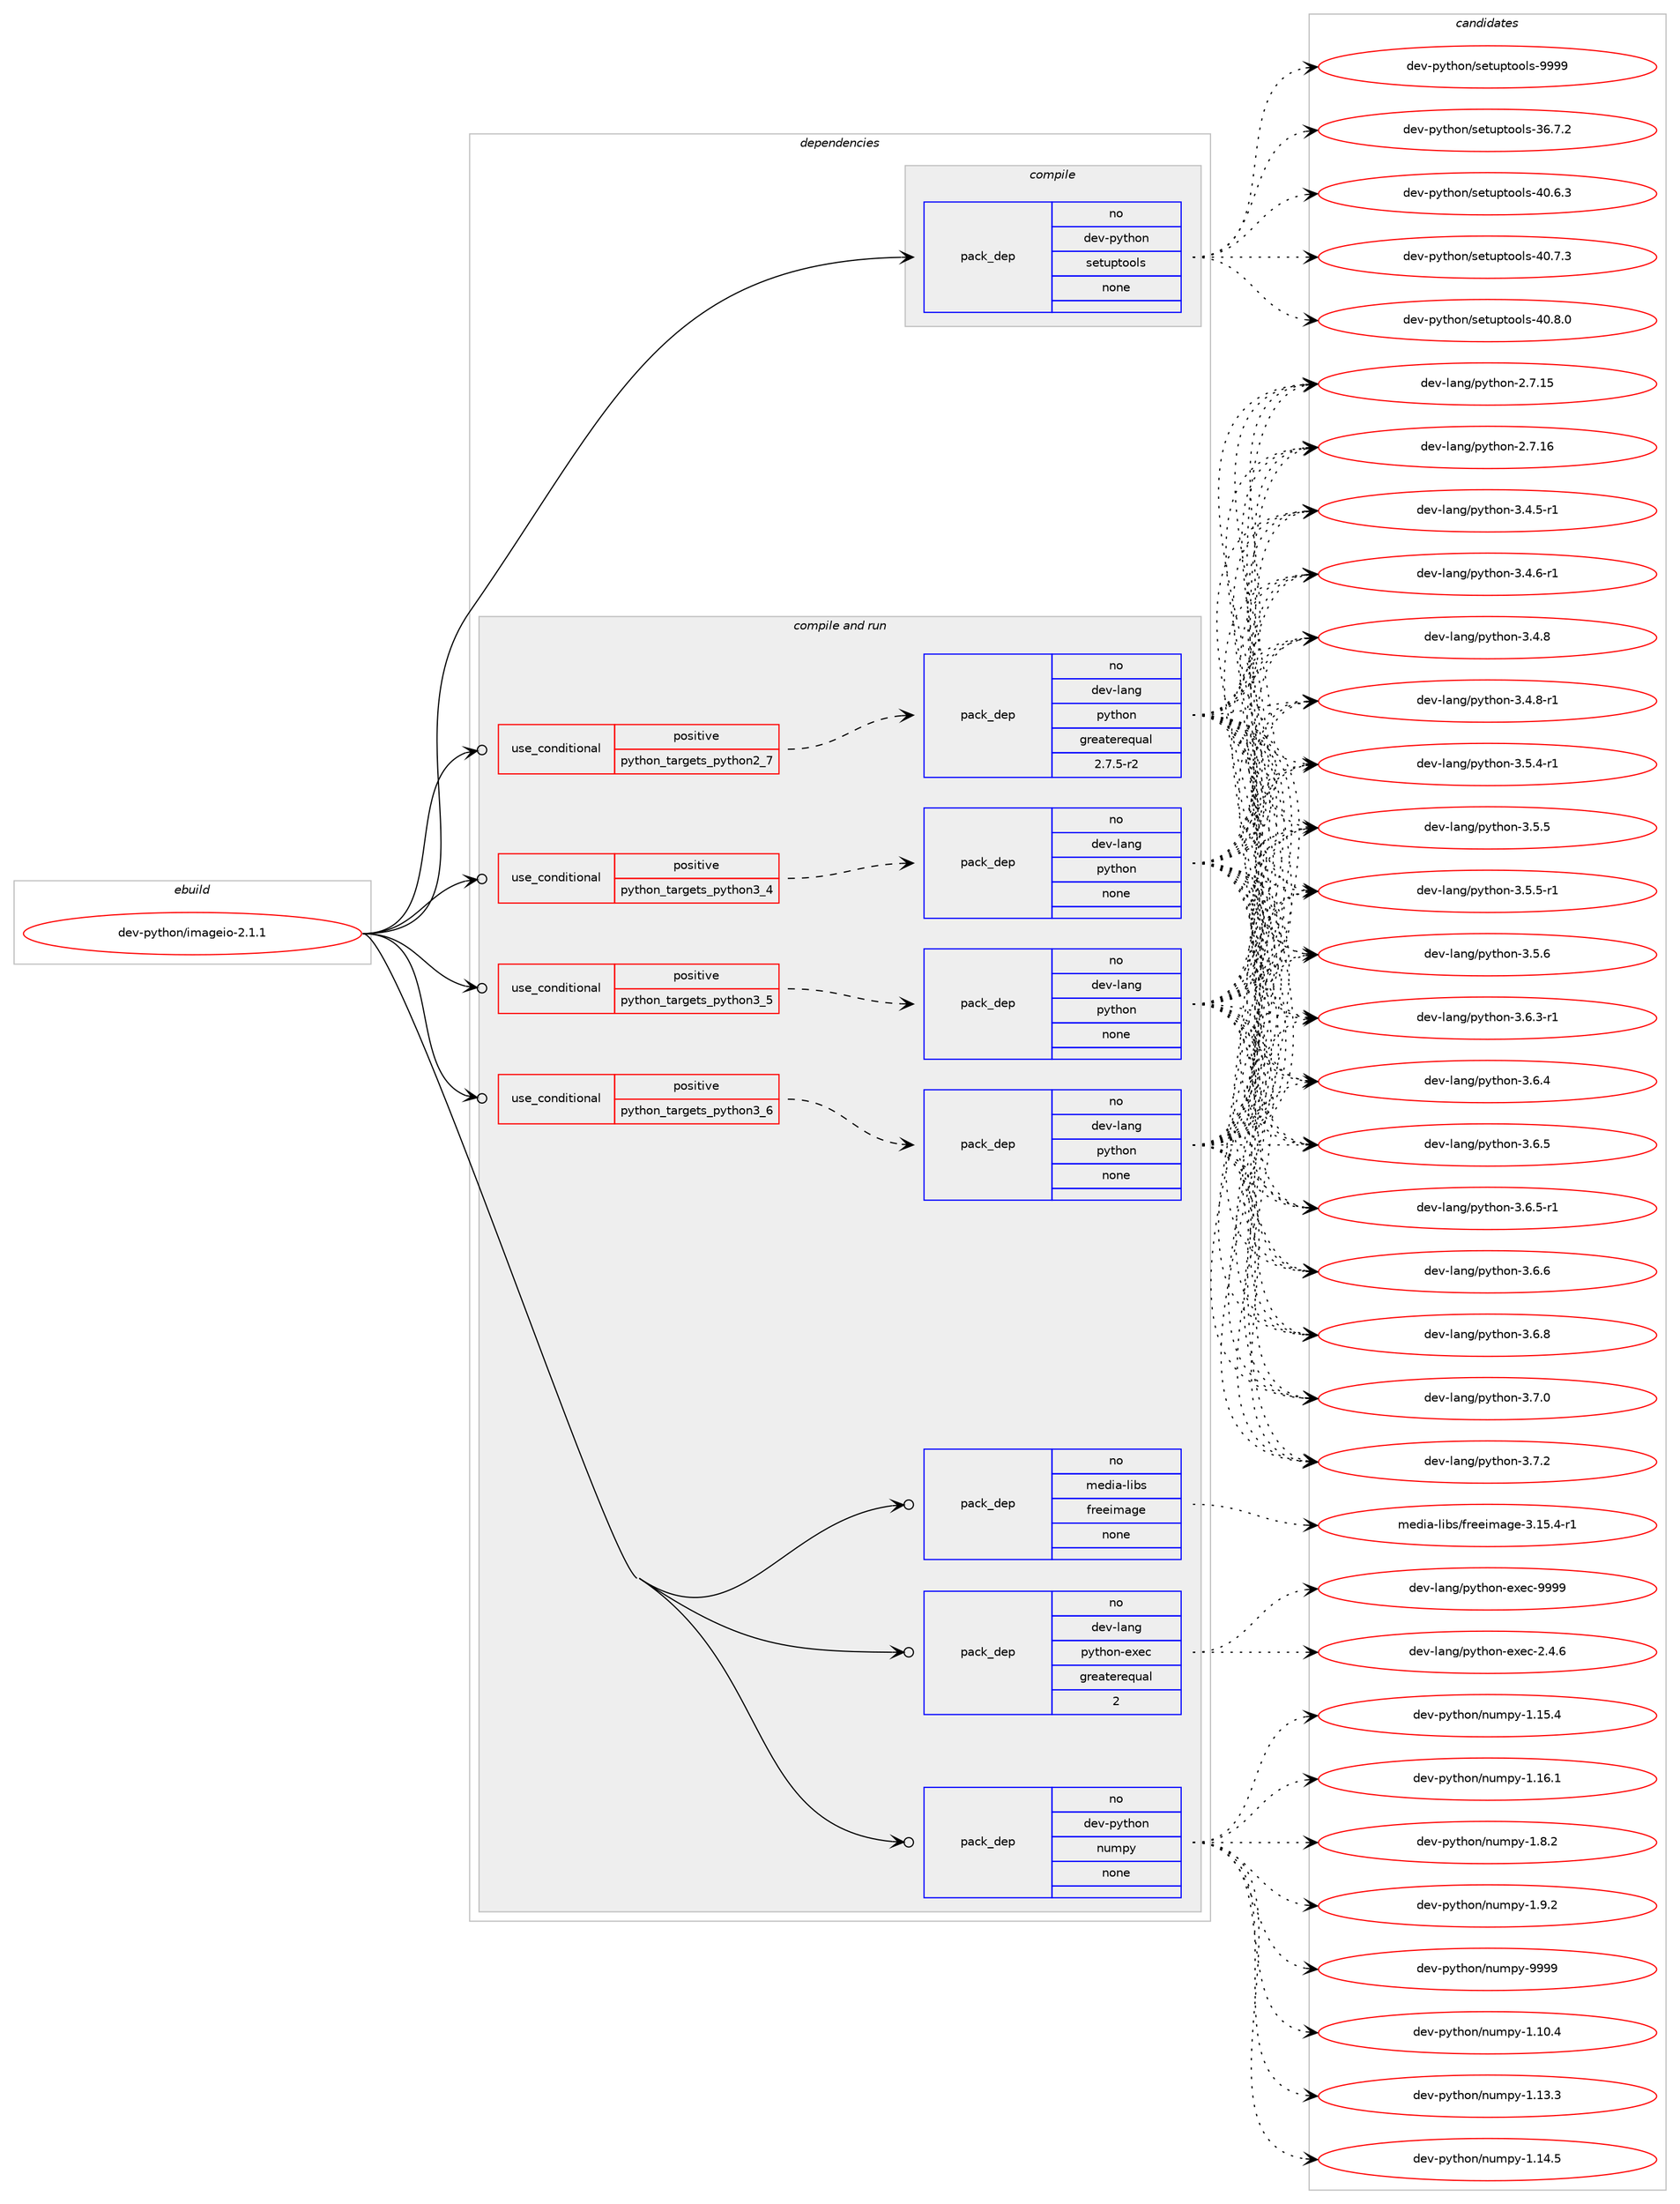 digraph prolog {

# *************
# Graph options
# *************

newrank=true;
concentrate=true;
compound=true;
graph [rankdir=LR,fontname=Helvetica,fontsize=10,ranksep=1.5];#, ranksep=2.5, nodesep=0.2];
edge  [arrowhead=vee];
node  [fontname=Helvetica,fontsize=10];

# **********
# The ebuild
# **********

subgraph cluster_leftcol {
color=gray;
rank=same;
label=<<i>ebuild</i>>;
id [label="dev-python/imageio-2.1.1", color=red, width=4, href="../dev-python/imageio-2.1.1.svg"];
}

# ****************
# The dependencies
# ****************

subgraph cluster_midcol {
color=gray;
label=<<i>dependencies</i>>;
subgraph cluster_compile {
fillcolor="#eeeeee";
style=filled;
label=<<i>compile</i>>;
subgraph pack1014635 {
dependency1413602 [label=<<TABLE BORDER="0" CELLBORDER="1" CELLSPACING="0" CELLPADDING="4" WIDTH="220"><TR><TD ROWSPAN="6" CELLPADDING="30">pack_dep</TD></TR><TR><TD WIDTH="110">no</TD></TR><TR><TD>dev-python</TD></TR><TR><TD>setuptools</TD></TR><TR><TD>none</TD></TR><TR><TD></TD></TR></TABLE>>, shape=none, color=blue];
}
id:e -> dependency1413602:w [weight=20,style="solid",arrowhead="vee"];
}
subgraph cluster_compileandrun {
fillcolor="#eeeeee";
style=filled;
label=<<i>compile and run</i>>;
subgraph cond375698 {
dependency1413603 [label=<<TABLE BORDER="0" CELLBORDER="1" CELLSPACING="0" CELLPADDING="4"><TR><TD ROWSPAN="3" CELLPADDING="10">use_conditional</TD></TR><TR><TD>positive</TD></TR><TR><TD>python_targets_python2_7</TD></TR></TABLE>>, shape=none, color=red];
subgraph pack1014636 {
dependency1413604 [label=<<TABLE BORDER="0" CELLBORDER="1" CELLSPACING="0" CELLPADDING="4" WIDTH="220"><TR><TD ROWSPAN="6" CELLPADDING="30">pack_dep</TD></TR><TR><TD WIDTH="110">no</TD></TR><TR><TD>dev-lang</TD></TR><TR><TD>python</TD></TR><TR><TD>greaterequal</TD></TR><TR><TD>2.7.5-r2</TD></TR></TABLE>>, shape=none, color=blue];
}
dependency1413603:e -> dependency1413604:w [weight=20,style="dashed",arrowhead="vee"];
}
id:e -> dependency1413603:w [weight=20,style="solid",arrowhead="odotvee"];
subgraph cond375699 {
dependency1413605 [label=<<TABLE BORDER="0" CELLBORDER="1" CELLSPACING="0" CELLPADDING="4"><TR><TD ROWSPAN="3" CELLPADDING="10">use_conditional</TD></TR><TR><TD>positive</TD></TR><TR><TD>python_targets_python3_4</TD></TR></TABLE>>, shape=none, color=red];
subgraph pack1014637 {
dependency1413606 [label=<<TABLE BORDER="0" CELLBORDER="1" CELLSPACING="0" CELLPADDING="4" WIDTH="220"><TR><TD ROWSPAN="6" CELLPADDING="30">pack_dep</TD></TR><TR><TD WIDTH="110">no</TD></TR><TR><TD>dev-lang</TD></TR><TR><TD>python</TD></TR><TR><TD>none</TD></TR><TR><TD></TD></TR></TABLE>>, shape=none, color=blue];
}
dependency1413605:e -> dependency1413606:w [weight=20,style="dashed",arrowhead="vee"];
}
id:e -> dependency1413605:w [weight=20,style="solid",arrowhead="odotvee"];
subgraph cond375700 {
dependency1413607 [label=<<TABLE BORDER="0" CELLBORDER="1" CELLSPACING="0" CELLPADDING="4"><TR><TD ROWSPAN="3" CELLPADDING="10">use_conditional</TD></TR><TR><TD>positive</TD></TR><TR><TD>python_targets_python3_5</TD></TR></TABLE>>, shape=none, color=red];
subgraph pack1014638 {
dependency1413608 [label=<<TABLE BORDER="0" CELLBORDER="1" CELLSPACING="0" CELLPADDING="4" WIDTH="220"><TR><TD ROWSPAN="6" CELLPADDING="30">pack_dep</TD></TR><TR><TD WIDTH="110">no</TD></TR><TR><TD>dev-lang</TD></TR><TR><TD>python</TD></TR><TR><TD>none</TD></TR><TR><TD></TD></TR></TABLE>>, shape=none, color=blue];
}
dependency1413607:e -> dependency1413608:w [weight=20,style="dashed",arrowhead="vee"];
}
id:e -> dependency1413607:w [weight=20,style="solid",arrowhead="odotvee"];
subgraph cond375701 {
dependency1413609 [label=<<TABLE BORDER="0" CELLBORDER="1" CELLSPACING="0" CELLPADDING="4"><TR><TD ROWSPAN="3" CELLPADDING="10">use_conditional</TD></TR><TR><TD>positive</TD></TR><TR><TD>python_targets_python3_6</TD></TR></TABLE>>, shape=none, color=red];
subgraph pack1014639 {
dependency1413610 [label=<<TABLE BORDER="0" CELLBORDER="1" CELLSPACING="0" CELLPADDING="4" WIDTH="220"><TR><TD ROWSPAN="6" CELLPADDING="30">pack_dep</TD></TR><TR><TD WIDTH="110">no</TD></TR><TR><TD>dev-lang</TD></TR><TR><TD>python</TD></TR><TR><TD>none</TD></TR><TR><TD></TD></TR></TABLE>>, shape=none, color=blue];
}
dependency1413609:e -> dependency1413610:w [weight=20,style="dashed",arrowhead="vee"];
}
id:e -> dependency1413609:w [weight=20,style="solid",arrowhead="odotvee"];
subgraph pack1014640 {
dependency1413611 [label=<<TABLE BORDER="0" CELLBORDER="1" CELLSPACING="0" CELLPADDING="4" WIDTH="220"><TR><TD ROWSPAN="6" CELLPADDING="30">pack_dep</TD></TR><TR><TD WIDTH="110">no</TD></TR><TR><TD>dev-lang</TD></TR><TR><TD>python-exec</TD></TR><TR><TD>greaterequal</TD></TR><TR><TD>2</TD></TR></TABLE>>, shape=none, color=blue];
}
id:e -> dependency1413611:w [weight=20,style="solid",arrowhead="odotvee"];
subgraph pack1014641 {
dependency1413612 [label=<<TABLE BORDER="0" CELLBORDER="1" CELLSPACING="0" CELLPADDING="4" WIDTH="220"><TR><TD ROWSPAN="6" CELLPADDING="30">pack_dep</TD></TR><TR><TD WIDTH="110">no</TD></TR><TR><TD>dev-python</TD></TR><TR><TD>numpy</TD></TR><TR><TD>none</TD></TR><TR><TD></TD></TR></TABLE>>, shape=none, color=blue];
}
id:e -> dependency1413612:w [weight=20,style="solid",arrowhead="odotvee"];
subgraph pack1014642 {
dependency1413613 [label=<<TABLE BORDER="0" CELLBORDER="1" CELLSPACING="0" CELLPADDING="4" WIDTH="220"><TR><TD ROWSPAN="6" CELLPADDING="30">pack_dep</TD></TR><TR><TD WIDTH="110">no</TD></TR><TR><TD>media-libs</TD></TR><TR><TD>freeimage</TD></TR><TR><TD>none</TD></TR><TR><TD></TD></TR></TABLE>>, shape=none, color=blue];
}
id:e -> dependency1413613:w [weight=20,style="solid",arrowhead="odotvee"];
}
subgraph cluster_run {
fillcolor="#eeeeee";
style=filled;
label=<<i>run</i>>;
}
}

# **************
# The candidates
# **************

subgraph cluster_choices {
rank=same;
color=gray;
label=<<i>candidates</i>>;

subgraph choice1014635 {
color=black;
nodesep=1;
choice100101118451121211161041111104711510111611711211611111110811545515446554650 [label="dev-python/setuptools-36.7.2", color=red, width=4,href="../dev-python/setuptools-36.7.2.svg"];
choice100101118451121211161041111104711510111611711211611111110811545524846544651 [label="dev-python/setuptools-40.6.3", color=red, width=4,href="../dev-python/setuptools-40.6.3.svg"];
choice100101118451121211161041111104711510111611711211611111110811545524846554651 [label="dev-python/setuptools-40.7.3", color=red, width=4,href="../dev-python/setuptools-40.7.3.svg"];
choice100101118451121211161041111104711510111611711211611111110811545524846564648 [label="dev-python/setuptools-40.8.0", color=red, width=4,href="../dev-python/setuptools-40.8.0.svg"];
choice10010111845112121116104111110471151011161171121161111111081154557575757 [label="dev-python/setuptools-9999", color=red, width=4,href="../dev-python/setuptools-9999.svg"];
dependency1413602:e -> choice100101118451121211161041111104711510111611711211611111110811545515446554650:w [style=dotted,weight="100"];
dependency1413602:e -> choice100101118451121211161041111104711510111611711211611111110811545524846544651:w [style=dotted,weight="100"];
dependency1413602:e -> choice100101118451121211161041111104711510111611711211611111110811545524846554651:w [style=dotted,weight="100"];
dependency1413602:e -> choice100101118451121211161041111104711510111611711211611111110811545524846564648:w [style=dotted,weight="100"];
dependency1413602:e -> choice10010111845112121116104111110471151011161171121161111111081154557575757:w [style=dotted,weight="100"];
}
subgraph choice1014636 {
color=black;
nodesep=1;
choice10010111845108971101034711212111610411111045504655464953 [label="dev-lang/python-2.7.15", color=red, width=4,href="../dev-lang/python-2.7.15.svg"];
choice10010111845108971101034711212111610411111045504655464954 [label="dev-lang/python-2.7.16", color=red, width=4,href="../dev-lang/python-2.7.16.svg"];
choice1001011184510897110103471121211161041111104551465246534511449 [label="dev-lang/python-3.4.5-r1", color=red, width=4,href="../dev-lang/python-3.4.5-r1.svg"];
choice1001011184510897110103471121211161041111104551465246544511449 [label="dev-lang/python-3.4.6-r1", color=red, width=4,href="../dev-lang/python-3.4.6-r1.svg"];
choice100101118451089711010347112121116104111110455146524656 [label="dev-lang/python-3.4.8", color=red, width=4,href="../dev-lang/python-3.4.8.svg"];
choice1001011184510897110103471121211161041111104551465246564511449 [label="dev-lang/python-3.4.8-r1", color=red, width=4,href="../dev-lang/python-3.4.8-r1.svg"];
choice1001011184510897110103471121211161041111104551465346524511449 [label="dev-lang/python-3.5.4-r1", color=red, width=4,href="../dev-lang/python-3.5.4-r1.svg"];
choice100101118451089711010347112121116104111110455146534653 [label="dev-lang/python-3.5.5", color=red, width=4,href="../dev-lang/python-3.5.5.svg"];
choice1001011184510897110103471121211161041111104551465346534511449 [label="dev-lang/python-3.5.5-r1", color=red, width=4,href="../dev-lang/python-3.5.5-r1.svg"];
choice100101118451089711010347112121116104111110455146534654 [label="dev-lang/python-3.5.6", color=red, width=4,href="../dev-lang/python-3.5.6.svg"];
choice1001011184510897110103471121211161041111104551465446514511449 [label="dev-lang/python-3.6.3-r1", color=red, width=4,href="../dev-lang/python-3.6.3-r1.svg"];
choice100101118451089711010347112121116104111110455146544652 [label="dev-lang/python-3.6.4", color=red, width=4,href="../dev-lang/python-3.6.4.svg"];
choice100101118451089711010347112121116104111110455146544653 [label="dev-lang/python-3.6.5", color=red, width=4,href="../dev-lang/python-3.6.5.svg"];
choice1001011184510897110103471121211161041111104551465446534511449 [label="dev-lang/python-3.6.5-r1", color=red, width=4,href="../dev-lang/python-3.6.5-r1.svg"];
choice100101118451089711010347112121116104111110455146544654 [label="dev-lang/python-3.6.6", color=red, width=4,href="../dev-lang/python-3.6.6.svg"];
choice100101118451089711010347112121116104111110455146544656 [label="dev-lang/python-3.6.8", color=red, width=4,href="../dev-lang/python-3.6.8.svg"];
choice100101118451089711010347112121116104111110455146554648 [label="dev-lang/python-3.7.0", color=red, width=4,href="../dev-lang/python-3.7.0.svg"];
choice100101118451089711010347112121116104111110455146554650 [label="dev-lang/python-3.7.2", color=red, width=4,href="../dev-lang/python-3.7.2.svg"];
dependency1413604:e -> choice10010111845108971101034711212111610411111045504655464953:w [style=dotted,weight="100"];
dependency1413604:e -> choice10010111845108971101034711212111610411111045504655464954:w [style=dotted,weight="100"];
dependency1413604:e -> choice1001011184510897110103471121211161041111104551465246534511449:w [style=dotted,weight="100"];
dependency1413604:e -> choice1001011184510897110103471121211161041111104551465246544511449:w [style=dotted,weight="100"];
dependency1413604:e -> choice100101118451089711010347112121116104111110455146524656:w [style=dotted,weight="100"];
dependency1413604:e -> choice1001011184510897110103471121211161041111104551465246564511449:w [style=dotted,weight="100"];
dependency1413604:e -> choice1001011184510897110103471121211161041111104551465346524511449:w [style=dotted,weight="100"];
dependency1413604:e -> choice100101118451089711010347112121116104111110455146534653:w [style=dotted,weight="100"];
dependency1413604:e -> choice1001011184510897110103471121211161041111104551465346534511449:w [style=dotted,weight="100"];
dependency1413604:e -> choice100101118451089711010347112121116104111110455146534654:w [style=dotted,weight="100"];
dependency1413604:e -> choice1001011184510897110103471121211161041111104551465446514511449:w [style=dotted,weight="100"];
dependency1413604:e -> choice100101118451089711010347112121116104111110455146544652:w [style=dotted,weight="100"];
dependency1413604:e -> choice100101118451089711010347112121116104111110455146544653:w [style=dotted,weight="100"];
dependency1413604:e -> choice1001011184510897110103471121211161041111104551465446534511449:w [style=dotted,weight="100"];
dependency1413604:e -> choice100101118451089711010347112121116104111110455146544654:w [style=dotted,weight="100"];
dependency1413604:e -> choice100101118451089711010347112121116104111110455146544656:w [style=dotted,weight="100"];
dependency1413604:e -> choice100101118451089711010347112121116104111110455146554648:w [style=dotted,weight="100"];
dependency1413604:e -> choice100101118451089711010347112121116104111110455146554650:w [style=dotted,weight="100"];
}
subgraph choice1014637 {
color=black;
nodesep=1;
choice10010111845108971101034711212111610411111045504655464953 [label="dev-lang/python-2.7.15", color=red, width=4,href="../dev-lang/python-2.7.15.svg"];
choice10010111845108971101034711212111610411111045504655464954 [label="dev-lang/python-2.7.16", color=red, width=4,href="../dev-lang/python-2.7.16.svg"];
choice1001011184510897110103471121211161041111104551465246534511449 [label="dev-lang/python-3.4.5-r1", color=red, width=4,href="../dev-lang/python-3.4.5-r1.svg"];
choice1001011184510897110103471121211161041111104551465246544511449 [label="dev-lang/python-3.4.6-r1", color=red, width=4,href="../dev-lang/python-3.4.6-r1.svg"];
choice100101118451089711010347112121116104111110455146524656 [label="dev-lang/python-3.4.8", color=red, width=4,href="../dev-lang/python-3.4.8.svg"];
choice1001011184510897110103471121211161041111104551465246564511449 [label="dev-lang/python-3.4.8-r1", color=red, width=4,href="../dev-lang/python-3.4.8-r1.svg"];
choice1001011184510897110103471121211161041111104551465346524511449 [label="dev-lang/python-3.5.4-r1", color=red, width=4,href="../dev-lang/python-3.5.4-r1.svg"];
choice100101118451089711010347112121116104111110455146534653 [label="dev-lang/python-3.5.5", color=red, width=4,href="../dev-lang/python-3.5.5.svg"];
choice1001011184510897110103471121211161041111104551465346534511449 [label="dev-lang/python-3.5.5-r1", color=red, width=4,href="../dev-lang/python-3.5.5-r1.svg"];
choice100101118451089711010347112121116104111110455146534654 [label="dev-lang/python-3.5.6", color=red, width=4,href="../dev-lang/python-3.5.6.svg"];
choice1001011184510897110103471121211161041111104551465446514511449 [label="dev-lang/python-3.6.3-r1", color=red, width=4,href="../dev-lang/python-3.6.3-r1.svg"];
choice100101118451089711010347112121116104111110455146544652 [label="dev-lang/python-3.6.4", color=red, width=4,href="../dev-lang/python-3.6.4.svg"];
choice100101118451089711010347112121116104111110455146544653 [label="dev-lang/python-3.6.5", color=red, width=4,href="../dev-lang/python-3.6.5.svg"];
choice1001011184510897110103471121211161041111104551465446534511449 [label="dev-lang/python-3.6.5-r1", color=red, width=4,href="../dev-lang/python-3.6.5-r1.svg"];
choice100101118451089711010347112121116104111110455146544654 [label="dev-lang/python-3.6.6", color=red, width=4,href="../dev-lang/python-3.6.6.svg"];
choice100101118451089711010347112121116104111110455146544656 [label="dev-lang/python-3.6.8", color=red, width=4,href="../dev-lang/python-3.6.8.svg"];
choice100101118451089711010347112121116104111110455146554648 [label="dev-lang/python-3.7.0", color=red, width=4,href="../dev-lang/python-3.7.0.svg"];
choice100101118451089711010347112121116104111110455146554650 [label="dev-lang/python-3.7.2", color=red, width=4,href="../dev-lang/python-3.7.2.svg"];
dependency1413606:e -> choice10010111845108971101034711212111610411111045504655464953:w [style=dotted,weight="100"];
dependency1413606:e -> choice10010111845108971101034711212111610411111045504655464954:w [style=dotted,weight="100"];
dependency1413606:e -> choice1001011184510897110103471121211161041111104551465246534511449:w [style=dotted,weight="100"];
dependency1413606:e -> choice1001011184510897110103471121211161041111104551465246544511449:w [style=dotted,weight="100"];
dependency1413606:e -> choice100101118451089711010347112121116104111110455146524656:w [style=dotted,weight="100"];
dependency1413606:e -> choice1001011184510897110103471121211161041111104551465246564511449:w [style=dotted,weight="100"];
dependency1413606:e -> choice1001011184510897110103471121211161041111104551465346524511449:w [style=dotted,weight="100"];
dependency1413606:e -> choice100101118451089711010347112121116104111110455146534653:w [style=dotted,weight="100"];
dependency1413606:e -> choice1001011184510897110103471121211161041111104551465346534511449:w [style=dotted,weight="100"];
dependency1413606:e -> choice100101118451089711010347112121116104111110455146534654:w [style=dotted,weight="100"];
dependency1413606:e -> choice1001011184510897110103471121211161041111104551465446514511449:w [style=dotted,weight="100"];
dependency1413606:e -> choice100101118451089711010347112121116104111110455146544652:w [style=dotted,weight="100"];
dependency1413606:e -> choice100101118451089711010347112121116104111110455146544653:w [style=dotted,weight="100"];
dependency1413606:e -> choice1001011184510897110103471121211161041111104551465446534511449:w [style=dotted,weight="100"];
dependency1413606:e -> choice100101118451089711010347112121116104111110455146544654:w [style=dotted,weight="100"];
dependency1413606:e -> choice100101118451089711010347112121116104111110455146544656:w [style=dotted,weight="100"];
dependency1413606:e -> choice100101118451089711010347112121116104111110455146554648:w [style=dotted,weight="100"];
dependency1413606:e -> choice100101118451089711010347112121116104111110455146554650:w [style=dotted,weight="100"];
}
subgraph choice1014638 {
color=black;
nodesep=1;
choice10010111845108971101034711212111610411111045504655464953 [label="dev-lang/python-2.7.15", color=red, width=4,href="../dev-lang/python-2.7.15.svg"];
choice10010111845108971101034711212111610411111045504655464954 [label="dev-lang/python-2.7.16", color=red, width=4,href="../dev-lang/python-2.7.16.svg"];
choice1001011184510897110103471121211161041111104551465246534511449 [label="dev-lang/python-3.4.5-r1", color=red, width=4,href="../dev-lang/python-3.4.5-r1.svg"];
choice1001011184510897110103471121211161041111104551465246544511449 [label="dev-lang/python-3.4.6-r1", color=red, width=4,href="../dev-lang/python-3.4.6-r1.svg"];
choice100101118451089711010347112121116104111110455146524656 [label="dev-lang/python-3.4.8", color=red, width=4,href="../dev-lang/python-3.4.8.svg"];
choice1001011184510897110103471121211161041111104551465246564511449 [label="dev-lang/python-3.4.8-r1", color=red, width=4,href="../dev-lang/python-3.4.8-r1.svg"];
choice1001011184510897110103471121211161041111104551465346524511449 [label="dev-lang/python-3.5.4-r1", color=red, width=4,href="../dev-lang/python-3.5.4-r1.svg"];
choice100101118451089711010347112121116104111110455146534653 [label="dev-lang/python-3.5.5", color=red, width=4,href="../dev-lang/python-3.5.5.svg"];
choice1001011184510897110103471121211161041111104551465346534511449 [label="dev-lang/python-3.5.5-r1", color=red, width=4,href="../dev-lang/python-3.5.5-r1.svg"];
choice100101118451089711010347112121116104111110455146534654 [label="dev-lang/python-3.5.6", color=red, width=4,href="../dev-lang/python-3.5.6.svg"];
choice1001011184510897110103471121211161041111104551465446514511449 [label="dev-lang/python-3.6.3-r1", color=red, width=4,href="../dev-lang/python-3.6.3-r1.svg"];
choice100101118451089711010347112121116104111110455146544652 [label="dev-lang/python-3.6.4", color=red, width=4,href="../dev-lang/python-3.6.4.svg"];
choice100101118451089711010347112121116104111110455146544653 [label="dev-lang/python-3.6.5", color=red, width=4,href="../dev-lang/python-3.6.5.svg"];
choice1001011184510897110103471121211161041111104551465446534511449 [label="dev-lang/python-3.6.5-r1", color=red, width=4,href="../dev-lang/python-3.6.5-r1.svg"];
choice100101118451089711010347112121116104111110455146544654 [label="dev-lang/python-3.6.6", color=red, width=4,href="../dev-lang/python-3.6.6.svg"];
choice100101118451089711010347112121116104111110455146544656 [label="dev-lang/python-3.6.8", color=red, width=4,href="../dev-lang/python-3.6.8.svg"];
choice100101118451089711010347112121116104111110455146554648 [label="dev-lang/python-3.7.0", color=red, width=4,href="../dev-lang/python-3.7.0.svg"];
choice100101118451089711010347112121116104111110455146554650 [label="dev-lang/python-3.7.2", color=red, width=4,href="../dev-lang/python-3.7.2.svg"];
dependency1413608:e -> choice10010111845108971101034711212111610411111045504655464953:w [style=dotted,weight="100"];
dependency1413608:e -> choice10010111845108971101034711212111610411111045504655464954:w [style=dotted,weight="100"];
dependency1413608:e -> choice1001011184510897110103471121211161041111104551465246534511449:w [style=dotted,weight="100"];
dependency1413608:e -> choice1001011184510897110103471121211161041111104551465246544511449:w [style=dotted,weight="100"];
dependency1413608:e -> choice100101118451089711010347112121116104111110455146524656:w [style=dotted,weight="100"];
dependency1413608:e -> choice1001011184510897110103471121211161041111104551465246564511449:w [style=dotted,weight="100"];
dependency1413608:e -> choice1001011184510897110103471121211161041111104551465346524511449:w [style=dotted,weight="100"];
dependency1413608:e -> choice100101118451089711010347112121116104111110455146534653:w [style=dotted,weight="100"];
dependency1413608:e -> choice1001011184510897110103471121211161041111104551465346534511449:w [style=dotted,weight="100"];
dependency1413608:e -> choice100101118451089711010347112121116104111110455146534654:w [style=dotted,weight="100"];
dependency1413608:e -> choice1001011184510897110103471121211161041111104551465446514511449:w [style=dotted,weight="100"];
dependency1413608:e -> choice100101118451089711010347112121116104111110455146544652:w [style=dotted,weight="100"];
dependency1413608:e -> choice100101118451089711010347112121116104111110455146544653:w [style=dotted,weight="100"];
dependency1413608:e -> choice1001011184510897110103471121211161041111104551465446534511449:w [style=dotted,weight="100"];
dependency1413608:e -> choice100101118451089711010347112121116104111110455146544654:w [style=dotted,weight="100"];
dependency1413608:e -> choice100101118451089711010347112121116104111110455146544656:w [style=dotted,weight="100"];
dependency1413608:e -> choice100101118451089711010347112121116104111110455146554648:w [style=dotted,weight="100"];
dependency1413608:e -> choice100101118451089711010347112121116104111110455146554650:w [style=dotted,weight="100"];
}
subgraph choice1014639 {
color=black;
nodesep=1;
choice10010111845108971101034711212111610411111045504655464953 [label="dev-lang/python-2.7.15", color=red, width=4,href="../dev-lang/python-2.7.15.svg"];
choice10010111845108971101034711212111610411111045504655464954 [label="dev-lang/python-2.7.16", color=red, width=4,href="../dev-lang/python-2.7.16.svg"];
choice1001011184510897110103471121211161041111104551465246534511449 [label="dev-lang/python-3.4.5-r1", color=red, width=4,href="../dev-lang/python-3.4.5-r1.svg"];
choice1001011184510897110103471121211161041111104551465246544511449 [label="dev-lang/python-3.4.6-r1", color=red, width=4,href="../dev-lang/python-3.4.6-r1.svg"];
choice100101118451089711010347112121116104111110455146524656 [label="dev-lang/python-3.4.8", color=red, width=4,href="../dev-lang/python-3.4.8.svg"];
choice1001011184510897110103471121211161041111104551465246564511449 [label="dev-lang/python-3.4.8-r1", color=red, width=4,href="../dev-lang/python-3.4.8-r1.svg"];
choice1001011184510897110103471121211161041111104551465346524511449 [label="dev-lang/python-3.5.4-r1", color=red, width=4,href="../dev-lang/python-3.5.4-r1.svg"];
choice100101118451089711010347112121116104111110455146534653 [label="dev-lang/python-3.5.5", color=red, width=4,href="../dev-lang/python-3.5.5.svg"];
choice1001011184510897110103471121211161041111104551465346534511449 [label="dev-lang/python-3.5.5-r1", color=red, width=4,href="../dev-lang/python-3.5.5-r1.svg"];
choice100101118451089711010347112121116104111110455146534654 [label="dev-lang/python-3.5.6", color=red, width=4,href="../dev-lang/python-3.5.6.svg"];
choice1001011184510897110103471121211161041111104551465446514511449 [label="dev-lang/python-3.6.3-r1", color=red, width=4,href="../dev-lang/python-3.6.3-r1.svg"];
choice100101118451089711010347112121116104111110455146544652 [label="dev-lang/python-3.6.4", color=red, width=4,href="../dev-lang/python-3.6.4.svg"];
choice100101118451089711010347112121116104111110455146544653 [label="dev-lang/python-3.6.5", color=red, width=4,href="../dev-lang/python-3.6.5.svg"];
choice1001011184510897110103471121211161041111104551465446534511449 [label="dev-lang/python-3.6.5-r1", color=red, width=4,href="../dev-lang/python-3.6.5-r1.svg"];
choice100101118451089711010347112121116104111110455146544654 [label="dev-lang/python-3.6.6", color=red, width=4,href="../dev-lang/python-3.6.6.svg"];
choice100101118451089711010347112121116104111110455146544656 [label="dev-lang/python-3.6.8", color=red, width=4,href="../dev-lang/python-3.6.8.svg"];
choice100101118451089711010347112121116104111110455146554648 [label="dev-lang/python-3.7.0", color=red, width=4,href="../dev-lang/python-3.7.0.svg"];
choice100101118451089711010347112121116104111110455146554650 [label="dev-lang/python-3.7.2", color=red, width=4,href="../dev-lang/python-3.7.2.svg"];
dependency1413610:e -> choice10010111845108971101034711212111610411111045504655464953:w [style=dotted,weight="100"];
dependency1413610:e -> choice10010111845108971101034711212111610411111045504655464954:w [style=dotted,weight="100"];
dependency1413610:e -> choice1001011184510897110103471121211161041111104551465246534511449:w [style=dotted,weight="100"];
dependency1413610:e -> choice1001011184510897110103471121211161041111104551465246544511449:w [style=dotted,weight="100"];
dependency1413610:e -> choice100101118451089711010347112121116104111110455146524656:w [style=dotted,weight="100"];
dependency1413610:e -> choice1001011184510897110103471121211161041111104551465246564511449:w [style=dotted,weight="100"];
dependency1413610:e -> choice1001011184510897110103471121211161041111104551465346524511449:w [style=dotted,weight="100"];
dependency1413610:e -> choice100101118451089711010347112121116104111110455146534653:w [style=dotted,weight="100"];
dependency1413610:e -> choice1001011184510897110103471121211161041111104551465346534511449:w [style=dotted,weight="100"];
dependency1413610:e -> choice100101118451089711010347112121116104111110455146534654:w [style=dotted,weight="100"];
dependency1413610:e -> choice1001011184510897110103471121211161041111104551465446514511449:w [style=dotted,weight="100"];
dependency1413610:e -> choice100101118451089711010347112121116104111110455146544652:w [style=dotted,weight="100"];
dependency1413610:e -> choice100101118451089711010347112121116104111110455146544653:w [style=dotted,weight="100"];
dependency1413610:e -> choice1001011184510897110103471121211161041111104551465446534511449:w [style=dotted,weight="100"];
dependency1413610:e -> choice100101118451089711010347112121116104111110455146544654:w [style=dotted,weight="100"];
dependency1413610:e -> choice100101118451089711010347112121116104111110455146544656:w [style=dotted,weight="100"];
dependency1413610:e -> choice100101118451089711010347112121116104111110455146554648:w [style=dotted,weight="100"];
dependency1413610:e -> choice100101118451089711010347112121116104111110455146554650:w [style=dotted,weight="100"];
}
subgraph choice1014640 {
color=black;
nodesep=1;
choice1001011184510897110103471121211161041111104510112010199455046524654 [label="dev-lang/python-exec-2.4.6", color=red, width=4,href="../dev-lang/python-exec-2.4.6.svg"];
choice10010111845108971101034711212111610411111045101120101994557575757 [label="dev-lang/python-exec-9999", color=red, width=4,href="../dev-lang/python-exec-9999.svg"];
dependency1413611:e -> choice1001011184510897110103471121211161041111104510112010199455046524654:w [style=dotted,weight="100"];
dependency1413611:e -> choice10010111845108971101034711212111610411111045101120101994557575757:w [style=dotted,weight="100"];
}
subgraph choice1014641 {
color=black;
nodesep=1;
choice100101118451121211161041111104711011710911212145494649484652 [label="dev-python/numpy-1.10.4", color=red, width=4,href="../dev-python/numpy-1.10.4.svg"];
choice100101118451121211161041111104711011710911212145494649514651 [label="dev-python/numpy-1.13.3", color=red, width=4,href="../dev-python/numpy-1.13.3.svg"];
choice100101118451121211161041111104711011710911212145494649524653 [label="dev-python/numpy-1.14.5", color=red, width=4,href="../dev-python/numpy-1.14.5.svg"];
choice100101118451121211161041111104711011710911212145494649534652 [label="dev-python/numpy-1.15.4", color=red, width=4,href="../dev-python/numpy-1.15.4.svg"];
choice100101118451121211161041111104711011710911212145494649544649 [label="dev-python/numpy-1.16.1", color=red, width=4,href="../dev-python/numpy-1.16.1.svg"];
choice1001011184511212111610411111047110117109112121454946564650 [label="dev-python/numpy-1.8.2", color=red, width=4,href="../dev-python/numpy-1.8.2.svg"];
choice1001011184511212111610411111047110117109112121454946574650 [label="dev-python/numpy-1.9.2", color=red, width=4,href="../dev-python/numpy-1.9.2.svg"];
choice10010111845112121116104111110471101171091121214557575757 [label="dev-python/numpy-9999", color=red, width=4,href="../dev-python/numpy-9999.svg"];
dependency1413612:e -> choice100101118451121211161041111104711011710911212145494649484652:w [style=dotted,weight="100"];
dependency1413612:e -> choice100101118451121211161041111104711011710911212145494649514651:w [style=dotted,weight="100"];
dependency1413612:e -> choice100101118451121211161041111104711011710911212145494649524653:w [style=dotted,weight="100"];
dependency1413612:e -> choice100101118451121211161041111104711011710911212145494649534652:w [style=dotted,weight="100"];
dependency1413612:e -> choice100101118451121211161041111104711011710911212145494649544649:w [style=dotted,weight="100"];
dependency1413612:e -> choice1001011184511212111610411111047110117109112121454946564650:w [style=dotted,weight="100"];
dependency1413612:e -> choice1001011184511212111610411111047110117109112121454946574650:w [style=dotted,weight="100"];
dependency1413612:e -> choice10010111845112121116104111110471101171091121214557575757:w [style=dotted,weight="100"];
}
subgraph choice1014642 {
color=black;
nodesep=1;
choice1091011001059745108105981154710211410110110510997103101455146495346524511449 [label="media-libs/freeimage-3.15.4-r1", color=red, width=4,href="../media-libs/freeimage-3.15.4-r1.svg"];
dependency1413613:e -> choice1091011001059745108105981154710211410110110510997103101455146495346524511449:w [style=dotted,weight="100"];
}
}

}
